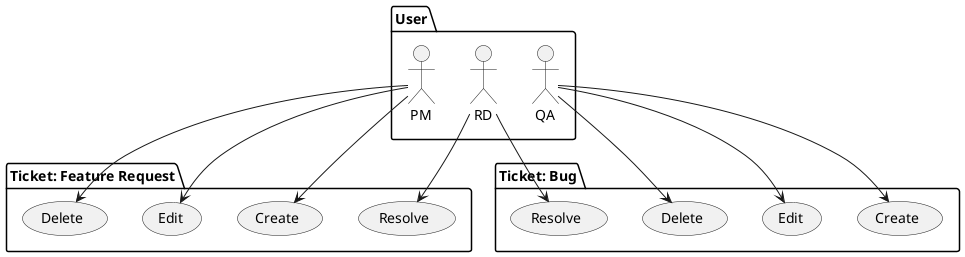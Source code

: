 @startuml

package User {
  actor PM as PM
  actor RD as RD
}
package "Ticket: Feature Request" {
  usecase "Create" as FRCreate
  usecase "Edit" as FREdit
  usecase "Delete" as FRDelete
  usecase "Resolve" as FResolve
}
package User {
  actor QA as QA
  actor RD as RD
}
package "Ticket: Bug" {
  usecase "Create" as BugCreate
  usecase "Edit" as BugEdit
  usecase "Delete" as BugDelete
  usecase "Resolve" as BugResolve
}

QA --> BugCreate
QA --> BugEdit
QA --> BugDelete
PM --> FRCreate
PM --> FREdit
PM --> FRDelete
RD --> BugResolve
RD --> FResolve

@enduml
